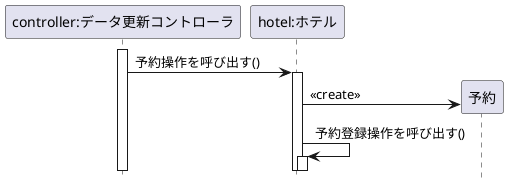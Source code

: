 @startuml
hide footbox
participant "controller:データ更新コントローラ" as controller
participant "hotel:ホテル" as hotel
participant 予約
activate controller
controller -> hotel :予約操作を呼び出す()
activate hotel
create 予約
hotel -> 予約 : <<create>>
hotel -> hotel : 予約登録操作を呼び出す()
activate hotel
@enduml